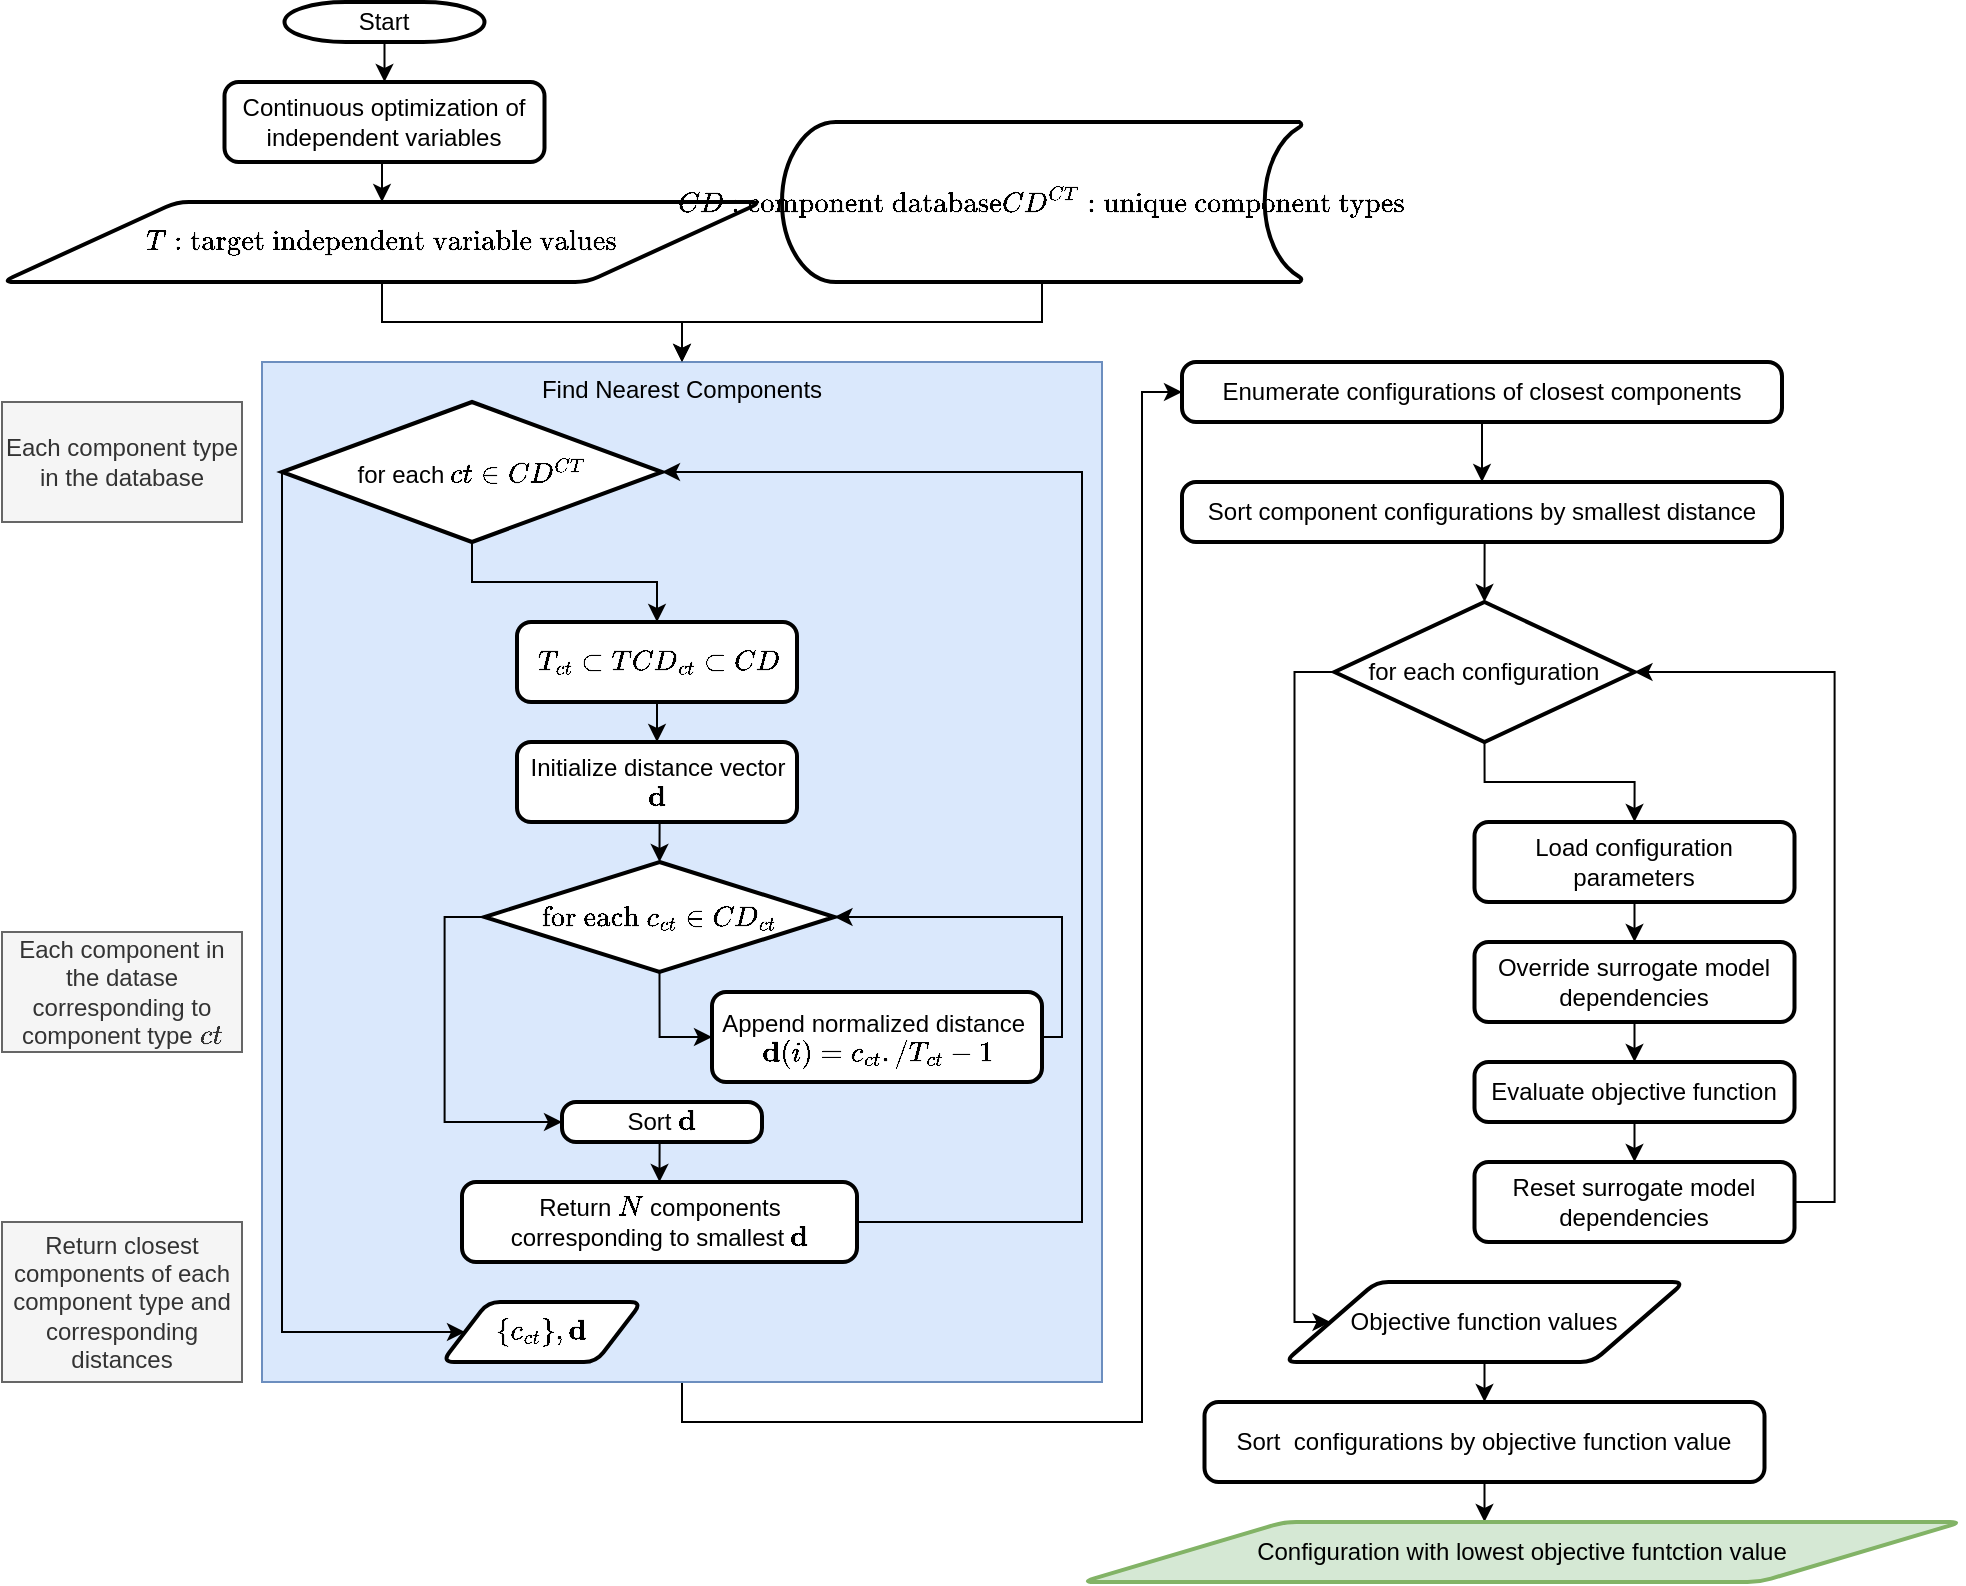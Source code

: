 <mxfile version="14.5.1" type="device"><diagram id="yYTcz3AwwOg-wjvDncV8" name="Page-1"><mxGraphModel dx="2031" dy="1174" grid="1" gridSize="10" guides="1" tooltips="1" connect="1" arrows="1" fold="1" page="1" pageScale="1" pageWidth="1100" pageHeight="850" math="1" shadow="0"><root><mxCell id="0"/><mxCell id="1" parent="0"/><mxCell id="_l4eZmBTH8qLaTJGUXpc-5" style="edgeStyle=orthogonalEdgeStyle;rounded=0;orthogonalLoop=1;jettySize=auto;html=1;exitX=0.5;exitY=1;exitDx=0;exitDy=0;exitPerimeter=0;entryX=0.5;entryY=0;entryDx=0;entryDy=0;" edge="1" parent="1" source="_l4eZmBTH8qLaTJGUXpc-2" target="_l4eZmBTH8qLaTJGUXpc-4"><mxGeometry relative="1" as="geometry"/></mxCell><mxCell id="_l4eZmBTH8qLaTJGUXpc-2" value="Start" style="strokeWidth=2;html=1;shape=mxgraph.flowchart.terminator;whiteSpace=wrap;" vertex="1" parent="1"><mxGeometry x="201.25" y="30" width="100" height="20" as="geometry"/></mxCell><mxCell id="_l4eZmBTH8qLaTJGUXpc-7" style="edgeStyle=orthogonalEdgeStyle;rounded=0;orthogonalLoop=1;jettySize=auto;html=1;exitX=0.5;exitY=1;exitDx=0;exitDy=0;entryX=0.5;entryY=0;entryDx=0;entryDy=0;" edge="1" parent="1" source="_l4eZmBTH8qLaTJGUXpc-4" target="_l4eZmBTH8qLaTJGUXpc-6"><mxGeometry relative="1" as="geometry"><Array as="points"><mxPoint x="250" y="110"/><mxPoint x="250" y="110"/></Array></mxGeometry></mxCell><mxCell id="_l4eZmBTH8qLaTJGUXpc-4" value="Continuous optimization of independent variables" style="rounded=1;whiteSpace=wrap;html=1;absoluteArcSize=1;arcSize=14;strokeWidth=2;" vertex="1" parent="1"><mxGeometry x="171.25" y="70" width="160" height="40" as="geometry"/></mxCell><mxCell id="_l4eZmBTH8qLaTJGUXpc-12" style="edgeStyle=orthogonalEdgeStyle;rounded=0;orthogonalLoop=1;jettySize=auto;html=1;exitX=0.5;exitY=1;exitDx=0;exitDy=0;entryX=0.5;entryY=0;entryDx=0;entryDy=0;" edge="1" parent="1" source="_l4eZmBTH8qLaTJGUXpc-6" target="_l4eZmBTH8qLaTJGUXpc-9"><mxGeometry relative="1" as="geometry"/></mxCell><mxCell id="_l4eZmBTH8qLaTJGUXpc-6" value="$$T: \text{target independent variable values}$$" style="shape=parallelogram;html=1;strokeWidth=2;perimeter=parallelogramPerimeter;whiteSpace=wrap;rounded=1;arcSize=12;size=0.23;spacing=0;" vertex="1" parent="1"><mxGeometry x="60" y="130" width="380" height="40" as="geometry"/></mxCell><mxCell id="_l4eZmBTH8qLaTJGUXpc-46" style="edgeStyle=orthogonalEdgeStyle;rounded=0;orthogonalLoop=1;jettySize=auto;html=1;exitX=0.5;exitY=1;exitDx=0;exitDy=0;entryX=0;entryY=0.5;entryDx=0;entryDy=0;" edge="1" parent="1" source="_l4eZmBTH8qLaTJGUXpc-9" target="_l4eZmBTH8qLaTJGUXpc-45"><mxGeometry relative="1" as="geometry"/></mxCell><mxCell id="_l4eZmBTH8qLaTJGUXpc-9" value="Find Nearest Components" style="rounded=0;whiteSpace=wrap;html=1;fillColor=#dae8fc;strokeColor=#6c8ebf;verticalAlign=top;" vertex="1" parent="1"><mxGeometry x="190" y="210" width="420" height="510" as="geometry"/></mxCell><mxCell id="_l4eZmBTH8qLaTJGUXpc-14" style="edgeStyle=orthogonalEdgeStyle;rounded=0;orthogonalLoop=1;jettySize=auto;html=1;exitX=0.5;exitY=1;exitDx=0;exitDy=0;entryX=0.5;entryY=0;entryDx=0;entryDy=0;exitPerimeter=0;" edge="1" parent="1" source="_l4eZmBTH8qLaTJGUXpc-19" target="_l4eZmBTH8qLaTJGUXpc-9"><mxGeometry relative="1" as="geometry"><mxPoint x="590" y="180" as="sourcePoint"/><Array as="points"><mxPoint x="580" y="190"/><mxPoint x="400" y="190"/></Array></mxGeometry></mxCell><mxCell id="_l4eZmBTH8qLaTJGUXpc-25" style="edgeStyle=orthogonalEdgeStyle;rounded=0;orthogonalLoop=1;jettySize=auto;html=1;exitX=0.5;exitY=1;exitDx=0;exitDy=0;exitPerimeter=0;entryX=0.5;entryY=0;entryDx=0;entryDy=0;" edge="1" parent="1" source="_l4eZmBTH8qLaTJGUXpc-17" target="_l4eZmBTH8qLaTJGUXpc-22"><mxGeometry relative="1" as="geometry"/></mxCell><mxCell id="_l4eZmBTH8qLaTJGUXpc-52" style="edgeStyle=orthogonalEdgeStyle;rounded=0;orthogonalLoop=1;jettySize=auto;html=1;exitX=0;exitY=0.5;exitDx=0;exitDy=0;exitPerimeter=0;entryX=0;entryY=0.5;entryDx=0;entryDy=0;" edge="1" parent="1" source="_l4eZmBTH8qLaTJGUXpc-17" target="_l4eZmBTH8qLaTJGUXpc-53"><mxGeometry relative="1" as="geometry"><Array as="points"><mxPoint x="200" y="695"/></Array></mxGeometry></mxCell><mxCell id="_l4eZmBTH8qLaTJGUXpc-17" value="for each \(ct \in CD^{CT}\)" style="strokeWidth=2;html=1;shape=mxgraph.flowchart.decision;whiteSpace=wrap;" vertex="1" parent="1"><mxGeometry x="200" y="230" width="190" height="70" as="geometry"/></mxCell><mxCell id="_l4eZmBTH8qLaTJGUXpc-19" value="$$ CD: \text{component database} \\&lt;br&gt;CD^{CT}: \text{unique component types} $$" style="strokeWidth=2;html=1;shape=mxgraph.flowchart.stored_data;whiteSpace=wrap;" vertex="1" parent="1"><mxGeometry x="450" y="90" width="260" height="80" as="geometry"/></mxCell><mxCell id="_l4eZmBTH8qLaTJGUXpc-31" style="edgeStyle=orthogonalEdgeStyle;rounded=0;orthogonalLoop=1;jettySize=auto;html=1;exitX=0.5;exitY=1;exitDx=0;exitDy=0;entryX=0.5;entryY=0;entryDx=0;entryDy=0;" edge="1" parent="1" source="_l4eZmBTH8qLaTJGUXpc-22" target="_l4eZmBTH8qLaTJGUXpc-29"><mxGeometry relative="1" as="geometry"/></mxCell><mxCell id="_l4eZmBTH8qLaTJGUXpc-22" value="$$ T_{ct} \subset T \\ CD_{ct} \subset CD $$" style="rounded=1;whiteSpace=wrap;html=1;absoluteArcSize=1;arcSize=14;strokeWidth=2;" vertex="1" parent="1"><mxGeometry x="317.5" y="340" width="140" height="40" as="geometry"/></mxCell><mxCell id="_l4eZmBTH8qLaTJGUXpc-34" style="edgeStyle=orthogonalEdgeStyle;rounded=0;orthogonalLoop=1;jettySize=auto;html=1;exitX=0.5;exitY=1;exitDx=0;exitDy=0;exitPerimeter=0;entryX=0;entryY=0.5;entryDx=0;entryDy=0;" edge="1" parent="1" source="_l4eZmBTH8qLaTJGUXpc-26" target="_l4eZmBTH8qLaTJGUXpc-32"><mxGeometry relative="1" as="geometry"><mxPoint x="471.25" y="550" as="targetPoint"/></mxGeometry></mxCell><mxCell id="_l4eZmBTH8qLaTJGUXpc-41" style="edgeStyle=orthogonalEdgeStyle;rounded=0;orthogonalLoop=1;jettySize=auto;html=1;exitX=0;exitY=0.5;exitDx=0;exitDy=0;exitPerimeter=0;entryX=0;entryY=0.5;entryDx=0;entryDy=0;" edge="1" parent="1" source="_l4eZmBTH8qLaTJGUXpc-26" target="_l4eZmBTH8qLaTJGUXpc-40"><mxGeometry relative="1" as="geometry"/></mxCell><mxCell id="_l4eZmBTH8qLaTJGUXpc-26" value="$$ \text{for each } c_{ct} \in CD_{ct} $$" style="strokeWidth=2;html=1;shape=mxgraph.flowchart.decision;whiteSpace=wrap;" vertex="1" parent="1"><mxGeometry x="301.25" y="460" width="175" height="55" as="geometry"/></mxCell><mxCell id="_l4eZmBTH8qLaTJGUXpc-30" style="edgeStyle=orthogonalEdgeStyle;rounded=0;orthogonalLoop=1;jettySize=auto;html=1;exitX=0.5;exitY=1;exitDx=0;exitDy=0;entryX=0.5;entryY=0;entryDx=0;entryDy=0;entryPerimeter=0;" edge="1" parent="1" source="_l4eZmBTH8qLaTJGUXpc-29" target="_l4eZmBTH8qLaTJGUXpc-26"><mxGeometry relative="1" as="geometry"/></mxCell><mxCell id="_l4eZmBTH8qLaTJGUXpc-29" value="Initialize distance vector \(\mathbf{d}\)" style="rounded=1;whiteSpace=wrap;html=1;absoluteArcSize=1;arcSize=14;strokeWidth=2;" vertex="1" parent="1"><mxGeometry x="317.5" y="400" width="140" height="40" as="geometry"/></mxCell><mxCell id="_l4eZmBTH8qLaTJGUXpc-36" style="edgeStyle=orthogonalEdgeStyle;rounded=0;orthogonalLoop=1;jettySize=auto;html=1;exitX=1;exitY=0.5;exitDx=0;exitDy=0;entryX=1;entryY=0.5;entryDx=0;entryDy=0;entryPerimeter=0;" edge="1" parent="1" source="_l4eZmBTH8qLaTJGUXpc-32" target="_l4eZmBTH8qLaTJGUXpc-26"><mxGeometry relative="1" as="geometry"><Array as="points"><mxPoint x="590" y="547"/><mxPoint x="590" y="487"/></Array></mxGeometry></mxCell><mxCell id="_l4eZmBTH8qLaTJGUXpc-32" value="Append normalized distance&amp;nbsp;&lt;br&gt;\(\mathbf{d}(i) = c_{ct}./T_{ct} - 1\)" style="rounded=1;whiteSpace=wrap;html=1;absoluteArcSize=1;arcSize=14;strokeWidth=2;" vertex="1" parent="1"><mxGeometry x="415" y="525" width="165" height="45" as="geometry"/></mxCell><mxCell id="_l4eZmBTH8qLaTJGUXpc-37" value="Each component type in the database" style="rounded=0;whiteSpace=wrap;html=1;fillColor=#f5f5f5;strokeColor=#666666;fontColor=#333333;" vertex="1" parent="1"><mxGeometry x="60" y="230" width="120" height="60" as="geometry"/></mxCell><mxCell id="_l4eZmBTH8qLaTJGUXpc-38" value="Each component in the datase corresponding to component type \(ct\)" style="rounded=0;whiteSpace=wrap;html=1;fillColor=#f5f5f5;strokeColor=#666666;fontColor=#333333;" vertex="1" parent="1"><mxGeometry x="60" y="495" width="120" height="60" as="geometry"/></mxCell><mxCell id="_l4eZmBTH8qLaTJGUXpc-43" style="edgeStyle=orthogonalEdgeStyle;rounded=0;orthogonalLoop=1;jettySize=auto;html=1;exitX=0.5;exitY=1;exitDx=0;exitDy=0;entryX=0.5;entryY=0;entryDx=0;entryDy=0;" edge="1" parent="1" source="_l4eZmBTH8qLaTJGUXpc-40" target="_l4eZmBTH8qLaTJGUXpc-42"><mxGeometry relative="1" as="geometry"/></mxCell><mxCell id="_l4eZmBTH8qLaTJGUXpc-40" value="Sort \(\mathbf{d}\)" style="rounded=1;whiteSpace=wrap;html=1;absoluteArcSize=1;arcSize=14;strokeWidth=2;" vertex="1" parent="1"><mxGeometry x="340" y="580" width="100" height="20" as="geometry"/></mxCell><mxCell id="_l4eZmBTH8qLaTJGUXpc-44" style="edgeStyle=orthogonalEdgeStyle;rounded=0;orthogonalLoop=1;jettySize=auto;html=1;exitX=1;exitY=0.5;exitDx=0;exitDy=0;entryX=1;entryY=0.5;entryDx=0;entryDy=0;entryPerimeter=0;" edge="1" parent="1" source="_l4eZmBTH8qLaTJGUXpc-42" target="_l4eZmBTH8qLaTJGUXpc-17"><mxGeometry relative="1" as="geometry"><Array as="points"><mxPoint x="600" y="640"/><mxPoint x="600" y="265"/></Array></mxGeometry></mxCell><mxCell id="_l4eZmBTH8qLaTJGUXpc-42" value="Return \(N\) components corresponding to smallest \(\mathbf{d}\)" style="rounded=1;whiteSpace=wrap;html=1;absoluteArcSize=1;arcSize=14;strokeWidth=2;" vertex="1" parent="1"><mxGeometry x="290" y="620" width="197.5" height="40" as="geometry"/></mxCell><mxCell id="_l4eZmBTH8qLaTJGUXpc-48" style="edgeStyle=orthogonalEdgeStyle;rounded=0;orthogonalLoop=1;jettySize=auto;html=1;exitX=0.5;exitY=1;exitDx=0;exitDy=0;entryX=0.5;entryY=0;entryDx=0;entryDy=0;" edge="1" parent="1" source="_l4eZmBTH8qLaTJGUXpc-45" target="_l4eZmBTH8qLaTJGUXpc-47"><mxGeometry relative="1" as="geometry"/></mxCell><mxCell id="_l4eZmBTH8qLaTJGUXpc-45" value="Enumerate configurations of closest components" style="rounded=1;whiteSpace=wrap;html=1;absoluteArcSize=1;arcSize=14;strokeWidth=2;" vertex="1" parent="1"><mxGeometry x="650" y="210" width="300" height="30" as="geometry"/></mxCell><mxCell id="_l4eZmBTH8qLaTJGUXpc-50" style="edgeStyle=orthogonalEdgeStyle;rounded=0;orthogonalLoop=1;jettySize=auto;html=1;exitX=0.5;exitY=1;exitDx=0;exitDy=0;entryX=0.5;entryY=0;entryDx=0;entryDy=0;entryPerimeter=0;" edge="1" parent="1" source="_l4eZmBTH8qLaTJGUXpc-47" target="_l4eZmBTH8qLaTJGUXpc-49"><mxGeometry relative="1" as="geometry"/></mxCell><mxCell id="_l4eZmBTH8qLaTJGUXpc-47" value="Sort component configurations by smallest distance" style="rounded=1;whiteSpace=wrap;html=1;absoluteArcSize=1;arcSize=14;strokeWidth=2;" vertex="1" parent="1"><mxGeometry x="650" y="270" width="300" height="30" as="geometry"/></mxCell><mxCell id="_l4eZmBTH8qLaTJGUXpc-55" style="edgeStyle=orthogonalEdgeStyle;rounded=0;orthogonalLoop=1;jettySize=auto;html=1;exitX=0.5;exitY=1;exitDx=0;exitDy=0;exitPerimeter=0;entryX=0.5;entryY=0;entryDx=0;entryDy=0;" edge="1" parent="1" source="_l4eZmBTH8qLaTJGUXpc-49" target="_l4eZmBTH8qLaTJGUXpc-56"><mxGeometry relative="1" as="geometry"><mxPoint x="876.25" y="430" as="targetPoint"/><Array as="points"><mxPoint x="801.25" y="420"/><mxPoint x="876.25" y="420"/></Array></mxGeometry></mxCell><mxCell id="_l4eZmBTH8qLaTJGUXpc-63" style="edgeStyle=orthogonalEdgeStyle;rounded=0;orthogonalLoop=1;jettySize=auto;html=1;exitX=0;exitY=0.5;exitDx=0;exitDy=0;exitPerimeter=0;entryX=0;entryY=0.5;entryDx=0;entryDy=0;" edge="1" parent="1" source="_l4eZmBTH8qLaTJGUXpc-49" target="_l4eZmBTH8qLaTJGUXpc-64"><mxGeometry relative="1" as="geometry"><mxPoint x="701.25" y="680" as="targetPoint"/><Array as="points"><mxPoint x="706.25" y="365"/><mxPoint x="706.25" y="690"/></Array></mxGeometry></mxCell><mxCell id="_l4eZmBTH8qLaTJGUXpc-49" value="for each configuration" style="strokeWidth=2;html=1;shape=mxgraph.flowchart.decision;whiteSpace=wrap;" vertex="1" parent="1"><mxGeometry x="726.25" y="330" width="150" height="70" as="geometry"/></mxCell><mxCell id="_l4eZmBTH8qLaTJGUXpc-61" style="edgeStyle=orthogonalEdgeStyle;rounded=0;orthogonalLoop=1;jettySize=auto;html=1;exitX=0.5;exitY=1;exitDx=0;exitDy=0;entryX=0.5;entryY=0;entryDx=0;entryDy=0;" edge="1" parent="1" source="_l4eZmBTH8qLaTJGUXpc-51" target="_l4eZmBTH8qLaTJGUXpc-60"><mxGeometry relative="1" as="geometry"/></mxCell><mxCell id="_l4eZmBTH8qLaTJGUXpc-51" value="Evaluate objective function" style="rounded=1;whiteSpace=wrap;html=1;absoluteArcSize=1;arcSize=14;strokeWidth=2;" vertex="1" parent="1"><mxGeometry x="796.25" y="560" width="160" height="30" as="geometry"/></mxCell><mxCell id="_l4eZmBTH8qLaTJGUXpc-53" value="$$ \{c_{ct}\}, \mathbf{d}$$" style="shape=parallelogram;html=1;strokeWidth=2;perimeter=parallelogramPerimeter;whiteSpace=wrap;rounded=1;arcSize=12;size=0.23;" vertex="1" parent="1"><mxGeometry x="280" y="680" width="100" height="30" as="geometry"/></mxCell><mxCell id="_l4eZmBTH8qLaTJGUXpc-54" value="Return closest components of each component type and corresponding distances" style="rounded=0;whiteSpace=wrap;html=1;fillColor=#f5f5f5;strokeColor=#666666;fontColor=#333333;" vertex="1" parent="1"><mxGeometry x="60" y="640" width="120" height="80" as="geometry"/></mxCell><mxCell id="_l4eZmBTH8qLaTJGUXpc-58" style="edgeStyle=orthogonalEdgeStyle;rounded=0;orthogonalLoop=1;jettySize=auto;html=1;exitX=0.5;exitY=1;exitDx=0;exitDy=0;entryX=0.5;entryY=0;entryDx=0;entryDy=0;" edge="1" parent="1" source="_l4eZmBTH8qLaTJGUXpc-56" target="_l4eZmBTH8qLaTJGUXpc-57"><mxGeometry relative="1" as="geometry"/></mxCell><mxCell id="_l4eZmBTH8qLaTJGUXpc-56" value="Load configuration parameters" style="rounded=1;whiteSpace=wrap;html=1;absoluteArcSize=1;arcSize=14;strokeWidth=2;" vertex="1" parent="1"><mxGeometry x="796.25" y="440" width="160" height="40" as="geometry"/></mxCell><mxCell id="_l4eZmBTH8qLaTJGUXpc-59" style="edgeStyle=orthogonalEdgeStyle;rounded=0;orthogonalLoop=1;jettySize=auto;html=1;exitX=0.5;exitY=1;exitDx=0;exitDy=0;entryX=0.5;entryY=0;entryDx=0;entryDy=0;" edge="1" parent="1" source="_l4eZmBTH8qLaTJGUXpc-57" target="_l4eZmBTH8qLaTJGUXpc-51"><mxGeometry relative="1" as="geometry"/></mxCell><mxCell id="_l4eZmBTH8qLaTJGUXpc-57" value="Override surrogate model dependencies" style="rounded=1;whiteSpace=wrap;html=1;absoluteArcSize=1;arcSize=14;strokeWidth=2;" vertex="1" parent="1"><mxGeometry x="796.25" y="500" width="160" height="40" as="geometry"/></mxCell><mxCell id="_l4eZmBTH8qLaTJGUXpc-62" style="edgeStyle=orthogonalEdgeStyle;rounded=0;orthogonalLoop=1;jettySize=auto;html=1;exitX=1;exitY=0.5;exitDx=0;exitDy=0;entryX=1;entryY=0.5;entryDx=0;entryDy=0;entryPerimeter=0;" edge="1" parent="1" source="_l4eZmBTH8qLaTJGUXpc-60" target="_l4eZmBTH8qLaTJGUXpc-49"><mxGeometry relative="1" as="geometry"/></mxCell><mxCell id="_l4eZmBTH8qLaTJGUXpc-60" value="Reset surrogate model dependencies" style="rounded=1;whiteSpace=wrap;html=1;absoluteArcSize=1;arcSize=14;strokeWidth=2;" vertex="1" parent="1"><mxGeometry x="796.25" y="610" width="160" height="40" as="geometry"/></mxCell><mxCell id="_l4eZmBTH8qLaTJGUXpc-68" style="edgeStyle=orthogonalEdgeStyle;rounded=0;orthogonalLoop=1;jettySize=auto;html=1;exitX=0.5;exitY=1;exitDx=0;exitDy=0;entryX=0.5;entryY=0;entryDx=0;entryDy=0;" edge="1" parent="1" source="_l4eZmBTH8qLaTJGUXpc-64" target="_l4eZmBTH8qLaTJGUXpc-66"><mxGeometry relative="1" as="geometry"/></mxCell><mxCell id="_l4eZmBTH8qLaTJGUXpc-64" value="Objective function values" style="shape=parallelogram;html=1;strokeWidth=2;perimeter=parallelogramPerimeter;whiteSpace=wrap;rounded=1;arcSize=12;size=0.23;" vertex="1" parent="1"><mxGeometry x="701.25" y="670" width="200" height="40" as="geometry"/></mxCell><mxCell id="_l4eZmBTH8qLaTJGUXpc-70" style="edgeStyle=orthogonalEdgeStyle;rounded=0;orthogonalLoop=1;jettySize=auto;html=1;exitX=0.5;exitY=1;exitDx=0;exitDy=0;entryX=0.5;entryY=0;entryDx=0;entryDy=0;" edge="1" parent="1" source="_l4eZmBTH8qLaTJGUXpc-66"><mxGeometry relative="1" as="geometry"><mxPoint x="801.25" y="790" as="targetPoint"/></mxGeometry></mxCell><mxCell id="_l4eZmBTH8qLaTJGUXpc-66" value="Sort&amp;nbsp; configurations by objective function value" style="rounded=1;whiteSpace=wrap;html=1;absoluteArcSize=1;arcSize=14;strokeWidth=2;" vertex="1" parent="1"><mxGeometry x="661.25" y="730" width="280" height="40" as="geometry"/></mxCell><mxCell id="_l4eZmBTH8qLaTJGUXpc-69" value="Configuration with lowest objective funtction value" style="shape=parallelogram;html=1;strokeWidth=2;perimeter=parallelogramPerimeter;whiteSpace=wrap;rounded=1;arcSize=12;size=0.23;fillColor=#d5e8d4;strokeColor=#82b366;" vertex="1" parent="1"><mxGeometry x="600" y="790" width="440" height="30" as="geometry"/></mxCell></root></mxGraphModel></diagram></mxfile>